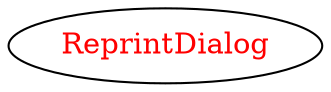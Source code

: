 digraph dependencyGraph {
 concentrate=true;
 ranksep="2.0";
 rankdir="LR"; 
 splines="ortho";
"ReprintDialog" [fontcolor="red"];
}